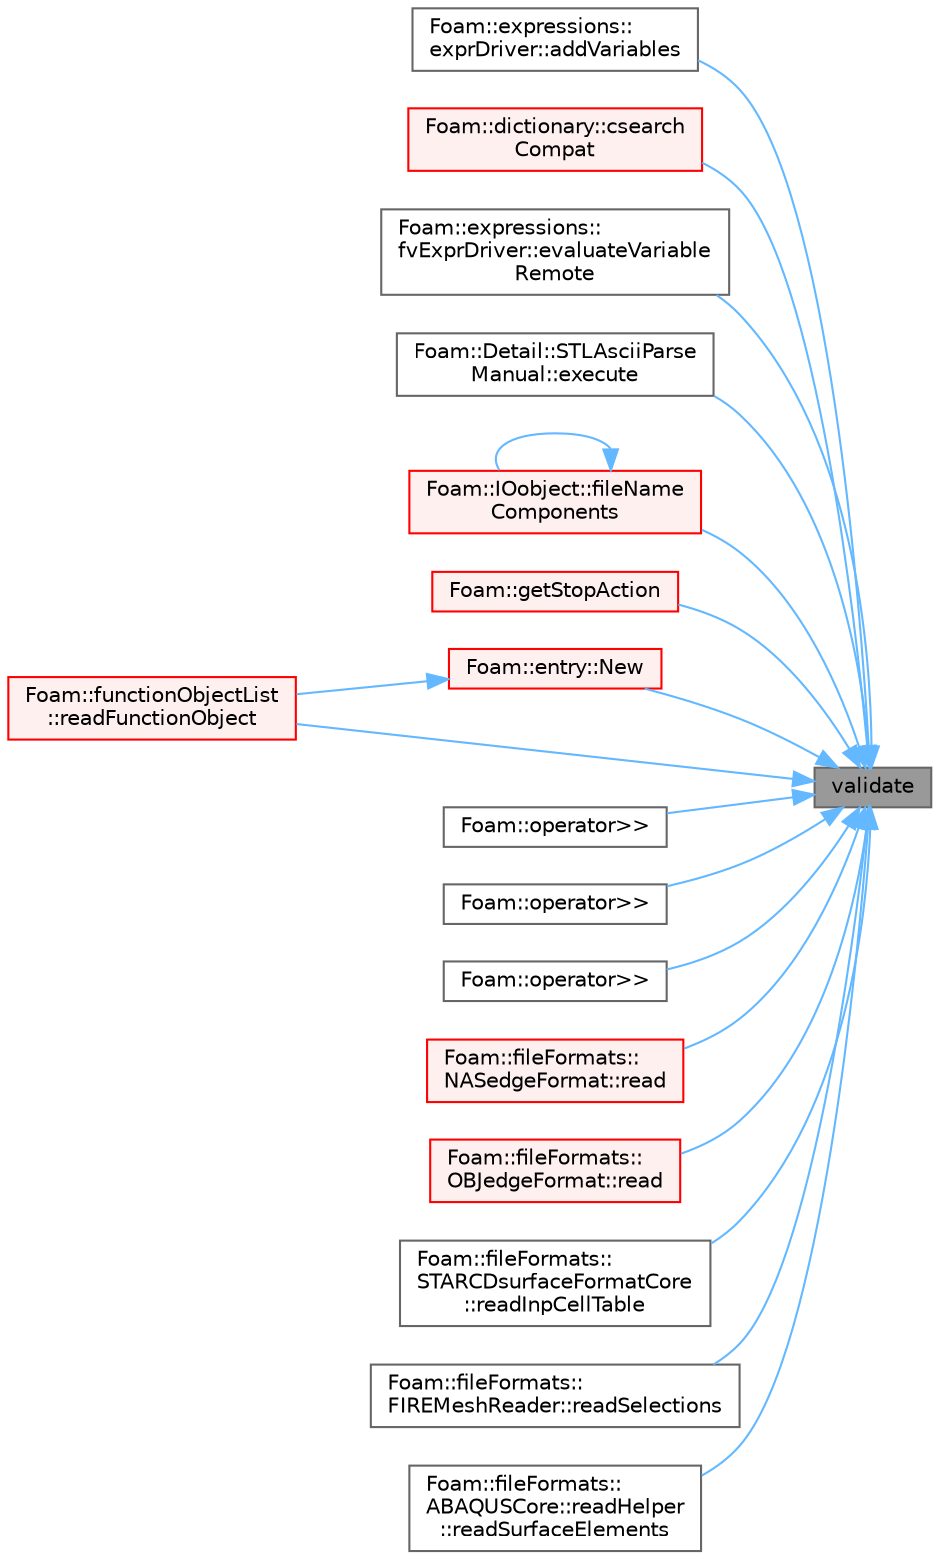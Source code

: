 digraph "validate"
{
 // LATEX_PDF_SIZE
  bgcolor="transparent";
  edge [fontname=Helvetica,fontsize=10,labelfontname=Helvetica,labelfontsize=10];
  node [fontname=Helvetica,fontsize=10,shape=box,height=0.2,width=0.4];
  rankdir="RL";
  Node1 [id="Node000001",label="validate",height=0.2,width=0.4,color="gray40", fillcolor="grey60", style="filled", fontcolor="black",tooltip=" "];
  Node1 -> Node2 [id="edge1_Node000001_Node000002",dir="back",color="steelblue1",style="solid",tooltip=" "];
  Node2 [id="Node000002",label="Foam::expressions::\lexprDriver::addVariables",height=0.2,width=0.4,color="grey40", fillcolor="white", style="filled",URL="$classFoam_1_1expressions_1_1exprDriver.html#a2ce156360fd625649548e8d0217e9d99",tooltip=" "];
  Node1 -> Node3 [id="edge2_Node000001_Node000003",dir="back",color="steelblue1",style="solid",tooltip=" "];
  Node3 [id="Node000003",label="Foam::dictionary::csearch\lCompat",height=0.2,width=0.4,color="red", fillcolor="#FFF0F0", style="filled",URL="$classFoam_1_1dictionary.html#a404e24626eb14107d251d7dbb6630614",tooltip=" "];
  Node1 -> Node12 [id="edge3_Node000001_Node000012",dir="back",color="steelblue1",style="solid",tooltip=" "];
  Node12 [id="Node000012",label="Foam::expressions::\lfvExprDriver::evaluateVariable\lRemote",height=0.2,width=0.4,color="grey40", fillcolor="white", style="filled",URL="$classFoam_1_1expressions_1_1fvExprDriver.html#a65b9a298e66881fb53652b236ccc9912",tooltip=" "];
  Node1 -> Node13 [id="edge4_Node000001_Node000013",dir="back",color="steelblue1",style="solid",tooltip=" "];
  Node13 [id="Node000013",label="Foam::Detail::STLAsciiParse\lManual::execute",height=0.2,width=0.4,color="grey40", fillcolor="white", style="filled",URL="$classFoam_1_1Detail_1_1STLAsciiParseManual.html#a255f45bfb936b3a08866a4fd784f7258",tooltip=" "];
  Node1 -> Node14 [id="edge5_Node000001_Node000014",dir="back",color="steelblue1",style="solid",tooltip=" "];
  Node14 [id="Node000014",label="Foam::IOobject::fileName\lComponents",height=0.2,width=0.4,color="red", fillcolor="#FFF0F0", style="filled",URL="$classFoam_1_1IOobject.html#a7d27b76557b60f572ecd7fa620bd3d8e",tooltip=" "];
  Node14 -> Node14 [id="edge6_Node000014_Node000014",dir="back",color="steelblue1",style="solid",tooltip=" "];
  Node1 -> Node16 [id="edge7_Node000001_Node000016",dir="back",color="steelblue1",style="solid",tooltip=" "];
  Node16 [id="Node000016",label="Foam::getStopAction",height=0.2,width=0.4,color="red", fillcolor="#FFF0F0", style="filled",URL="$namespaceFoam.html#a1bceb5fb88ba6465483efe4d4a89bf69",tooltip=" "];
  Node1 -> Node20 [id="edge8_Node000001_Node000020",dir="back",color="steelblue1",style="solid",tooltip=" "];
  Node20 [id="Node000020",label="Foam::entry::New",height=0.2,width=0.4,color="red", fillcolor="#FFF0F0", style="filled",URL="$classFoam_1_1entry.html#a705460a905ab9ba956a6e9d759fb51b0",tooltip=" "];
  Node20 -> Node24 [id="edge9_Node000020_Node000024",dir="back",color="steelblue1",style="solid",tooltip=" "];
  Node24 [id="Node000024",label="Foam::functionObjectList\l::readFunctionObject",height=0.2,width=0.4,color="red", fillcolor="#FFF0F0", style="filled",URL="$classFoam_1_1functionObjectList.html#af05ca786148e04bd963f1f11dd8ab9c4",tooltip=" "];
  Node1 -> Node26 [id="edge10_Node000001_Node000026",dir="back",color="steelblue1",style="solid",tooltip=" "];
  Node26 [id="Node000026",label="Foam::operator\>\>",height=0.2,width=0.4,color="grey40", fillcolor="white", style="filled",URL="$namespaceFoam.html#a6969a7b37598755224db9518194629ff",tooltip=" "];
  Node1 -> Node27 [id="edge11_Node000001_Node000027",dir="back",color="steelblue1",style="solid",tooltip=" "];
  Node27 [id="Node000027",label="Foam::operator\>\>",height=0.2,width=0.4,color="grey40", fillcolor="white", style="filled",URL="$namespaceFoam.html#a0f8723560ecf37e76f4b5933d5bbbe9e",tooltip=" "];
  Node1 -> Node28 [id="edge12_Node000001_Node000028",dir="back",color="steelblue1",style="solid",tooltip=" "];
  Node28 [id="Node000028",label="Foam::operator\>\>",height=0.2,width=0.4,color="grey40", fillcolor="white", style="filled",URL="$namespaceFoam.html#aaf7f1d1a605a911e811a6e3d438d62c0",tooltip=" "];
  Node1 -> Node29 [id="edge13_Node000001_Node000029",dir="back",color="steelblue1",style="solid",tooltip=" "];
  Node29 [id="Node000029",label="Foam::fileFormats::\lNASedgeFormat::read",height=0.2,width=0.4,color="red", fillcolor="#FFF0F0", style="filled",URL="$classFoam_1_1fileFormats_1_1NASedgeFormat.html#aac62a95b7f69eed43bd935d692831804",tooltip=" "];
  Node1 -> Node31 [id="edge14_Node000001_Node000031",dir="back",color="steelblue1",style="solid",tooltip=" "];
  Node31 [id="Node000031",label="Foam::fileFormats::\lOBJedgeFormat::read",height=0.2,width=0.4,color="red", fillcolor="#FFF0F0", style="filled",URL="$classFoam_1_1fileFormats_1_1OBJedgeFormat.html#a5c2144d3bad2aab0a52a4987754abd92",tooltip=" "];
  Node1 -> Node24 [id="edge15_Node000001_Node000024",dir="back",color="steelblue1",style="solid",tooltip=" "];
  Node1 -> Node33 [id="edge16_Node000001_Node000033",dir="back",color="steelblue1",style="solid",tooltip=" "];
  Node33 [id="Node000033",label="Foam::fileFormats::\lSTARCDsurfaceFormatCore\l::readInpCellTable",height=0.2,width=0.4,color="grey40", fillcolor="white", style="filled",URL="$classFoam_1_1fileFormats_1_1STARCDsurfaceFormatCore.html#aed20e23a7d25276d71594ad7eb75914a",tooltip=" "];
  Node1 -> Node34 [id="edge17_Node000001_Node000034",dir="back",color="steelblue1",style="solid",tooltip=" "];
  Node34 [id="Node000034",label="Foam::fileFormats::\lFIREMeshReader::readSelections",height=0.2,width=0.4,color="grey40", fillcolor="white", style="filled",URL="$classFoam_1_1fileFormats_1_1FIREMeshReader.html#a605e5328dbd5a5e00ae6ae19d0329e6e",tooltip=" "];
  Node1 -> Node35 [id="edge18_Node000001_Node000035",dir="back",color="steelblue1",style="solid",tooltip=" "];
  Node35 [id="Node000035",label="Foam::fileFormats::\lABAQUSCore::readHelper\l::readSurfaceElements",height=0.2,width=0.4,color="grey40", fillcolor="white", style="filled",URL="$structFoam_1_1fileFormats_1_1ABAQUSCore_1_1readHelper.html#abb96971483c0efb8250b4164274ec8cc",tooltip=" "];
}
